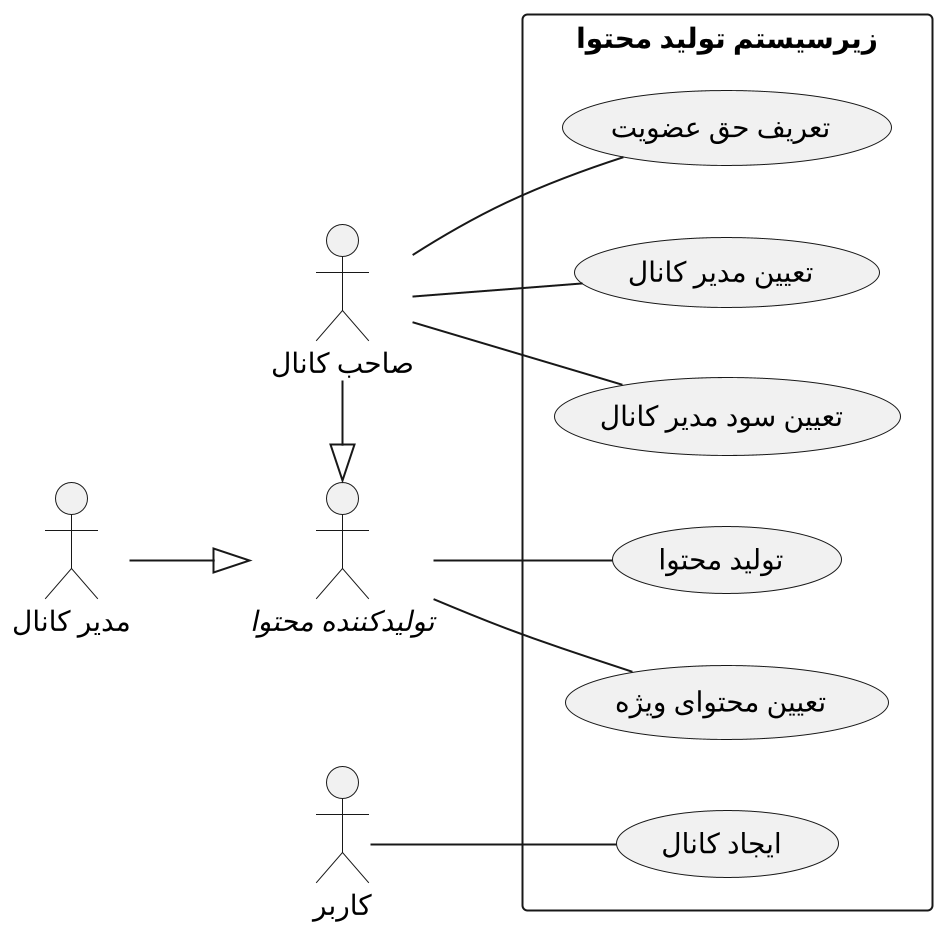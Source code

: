 @startuml content_creation_subsystem

scale 2
left to right direction
skinparam ActorFontName B Nazanin
skinparam UsecaseFontName B Nazanin
skinparam TitleFontName B Nazanin

rectangle "زیرسیستم تولید محتوا"{
    usecase "تعریف حق عضویت" as fee
    usecase "تعیین مدیر کانال" as raise
    usecase "تعیین سود مدیر کانال" as salary
    usecase "تولید محتوا" as createC
    usecase "تعیین محتوای ویژه" as specialize
    usecase "ایجاد کانال" as start
}

actor "کاربر" as user
actor "//تولیدکننده محتوا//" as producer
actor "مدیر کانال" as admin
actor "صاحب کانال" as owner

admin --|> producer
owner -|> producer

owner -- fee
owner -- raise
owner -- salary
producer -- createC
producer -- specialize
user -- start

@enduml